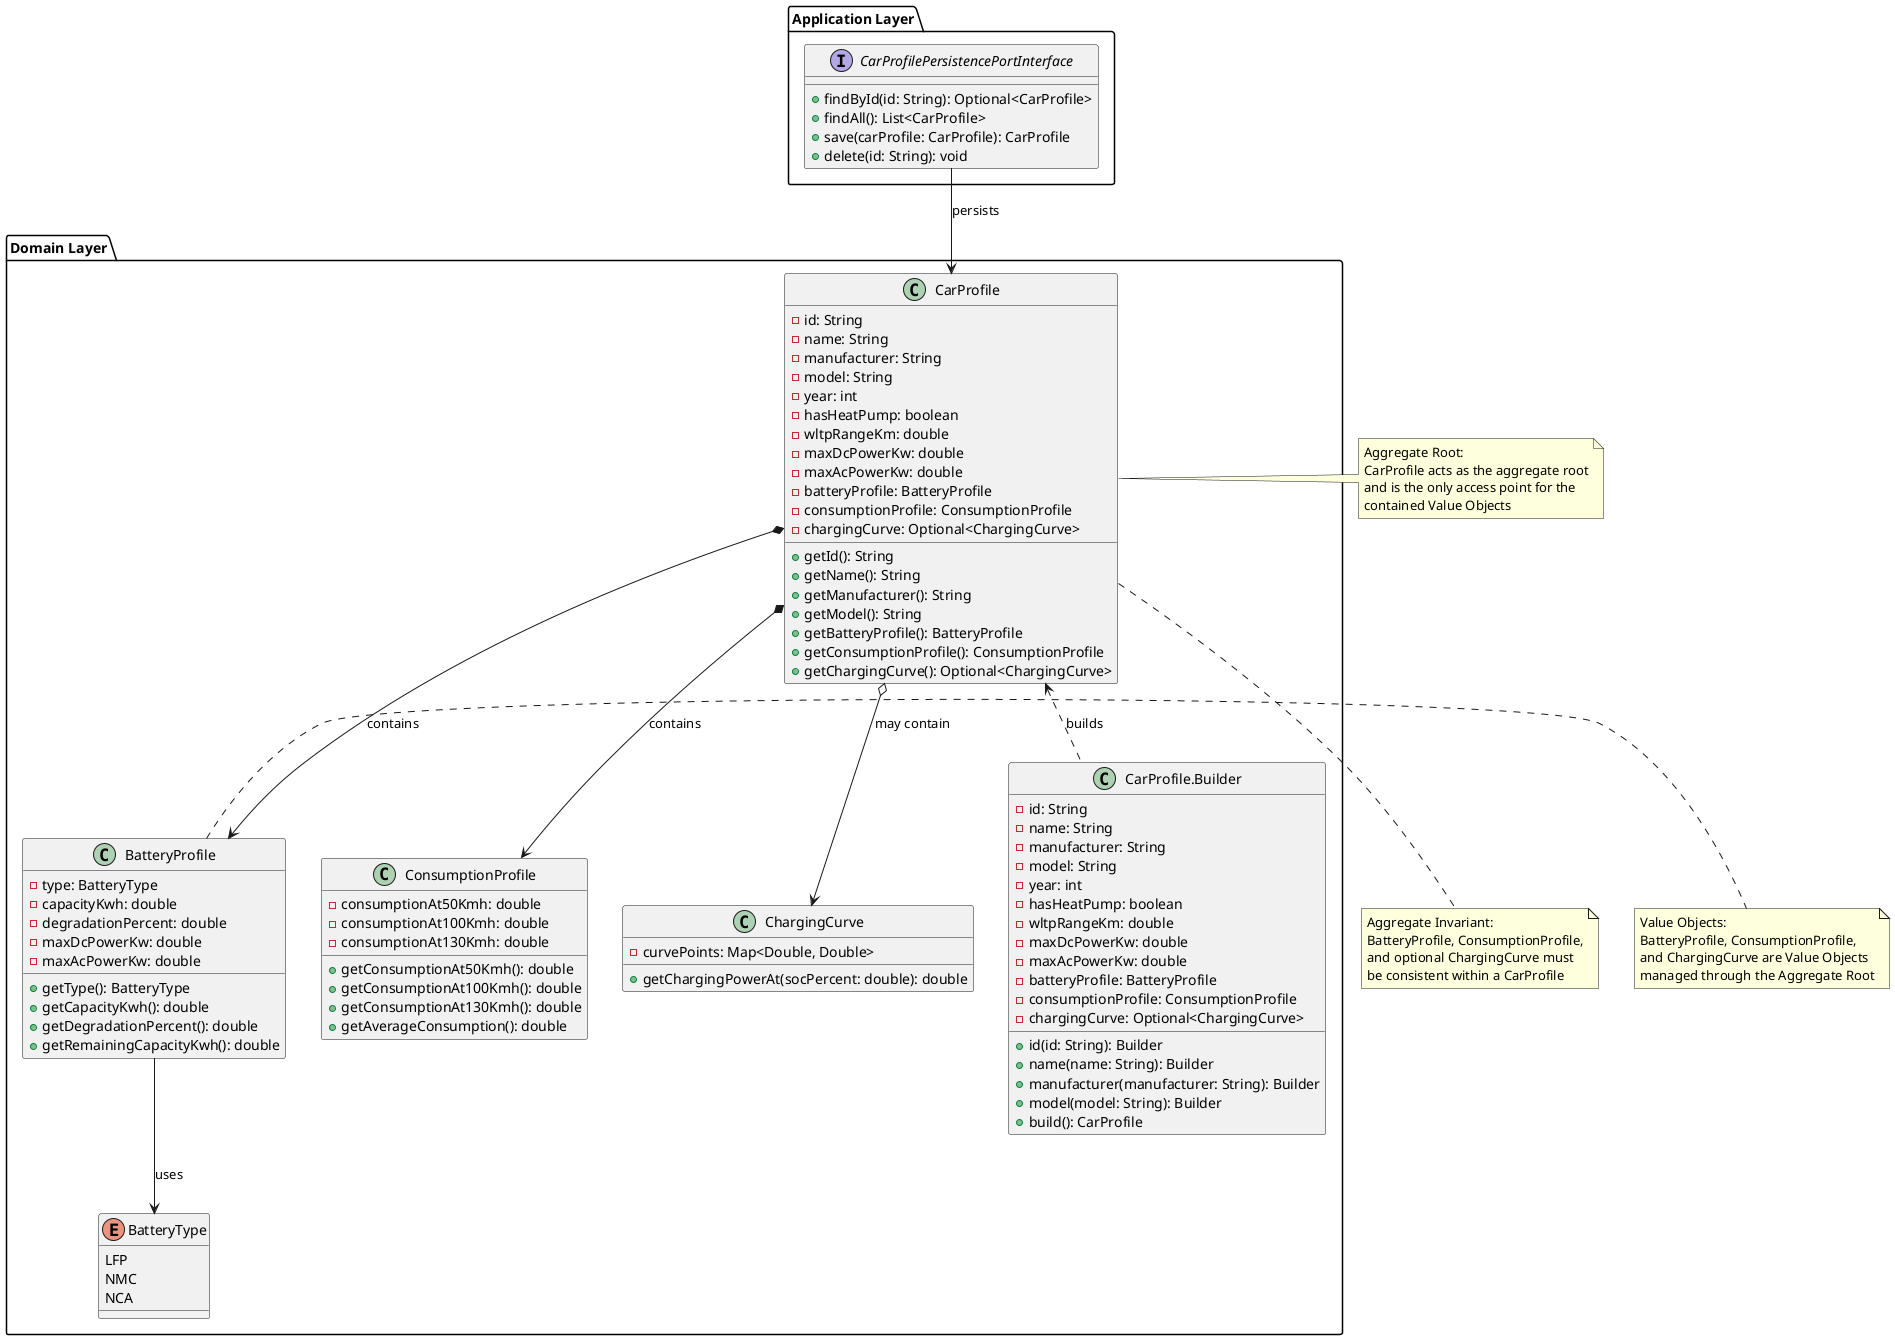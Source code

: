 @startuml DDD_Aggregate

package "Domain Layer" {
  class CarProfile {
    -id: String
    -name: String
    -manufacturer: String
    -model: String
    -year: int
    -hasHeatPump: boolean
    -wltpRangeKm: double
    -maxDcPowerKw: double
    -maxAcPowerKw: double
    -batteryProfile: BatteryProfile
    -consumptionProfile: ConsumptionProfile
    -chargingCurve: Optional<ChargingCurve>
    +getId(): String
    +getName(): String
    +getManufacturer(): String
    +getModel(): String
    +getBatteryProfile(): BatteryProfile
    +getConsumptionProfile(): ConsumptionProfile
    +getChargingCurve(): Optional<ChargingCurve>
  }
  
  class BatteryProfile {
    -type: BatteryType
    -capacityKwh: double
    -degradationPercent: double
    -maxDcPowerKw: double
    -maxAcPowerKw: double
    +getType(): BatteryType
    +getCapacityKwh(): double
    +getDegradationPercent(): double
    +getRemainingCapacityKwh(): double
  }
  
  class ConsumptionProfile {
    -consumptionAt50Kmh: double
    -consumptionAt100Kmh: double
    -consumptionAt130Kmh: double
    +getConsumptionAt50Kmh(): double
    +getConsumptionAt100Kmh(): double
    +getConsumptionAt130Kmh(): double
    +getAverageConsumption(): double
  }
  
  class ChargingCurve {
    -curvePoints: Map<Double, Double>
    +getChargingPowerAt(socPercent: double): double
  }
  
  enum BatteryType {
    LFP
    NMC
    NCA
  }
  
  class "CarProfile.Builder" as CarProfileBuilder {
    -id: String
    -name: String
    -manufacturer: String
    -model: String
    -year: int
    -hasHeatPump: boolean
    -wltpRangeKm: double
    -maxDcPowerKw: double
    -maxAcPowerKw: double
    -batteryProfile: BatteryProfile
    -consumptionProfile: ConsumptionProfile
    -chargingCurve: Optional<ChargingCurve>
    +id(id: String): Builder
    +name(name: String): Builder
    +manufacturer(manufacturer: String): Builder
    +model(model: String): Builder
    +build(): CarProfile
  }
}

package "Application Layer" {
  interface CarProfilePersistencePortInterface {
    +findById(id: String): Optional<CarProfile>
    +findAll(): List<CarProfile>
    +save(carProfile: CarProfile): CarProfile
    +delete(id: String): void
  }
}

' Relationships
CarProfile *--> BatteryProfile : contains
CarProfile *--> ConsumptionProfile : contains
CarProfile o--> ChargingCurve : may contain
BatteryProfile --> BatteryType : uses
CarProfile <.. CarProfileBuilder : builds
CarProfilePersistencePortInterface --> CarProfile : persists

' Notes
note right of CarProfile
  Aggregate Root:
  CarProfile acts as the aggregate root
  and is the only access point for the
  contained Value Objects
end note

note right of BatteryProfile
  Value Objects:
  BatteryProfile, ConsumptionProfile,
  and ChargingCurve are Value Objects
  managed through the Aggregate Root
end note

note bottom of CarProfile
  Aggregate Invariant:
  BatteryProfile, ConsumptionProfile,
  and optional ChargingCurve must
  be consistent within a CarProfile
end note

@enduml 